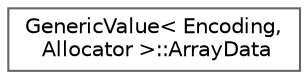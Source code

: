 digraph "Graphical Class Hierarchy"
{
 // LATEX_PDF_SIZE
  bgcolor="transparent";
  edge [fontname=Helvetica,fontsize=10,labelfontname=Helvetica,labelfontsize=10];
  node [fontname=Helvetica,fontsize=10,shape=box,height=0.2,width=0.4];
  rankdir="LR";
  Node0 [id="Node000000",label="GenericValue\< Encoding,\l Allocator \>::ArrayData",height=0.2,width=0.4,color="grey40", fillcolor="white", style="filled",URL="$struct_generic_value_1_1_array_data.html",tooltip=" "];
}
